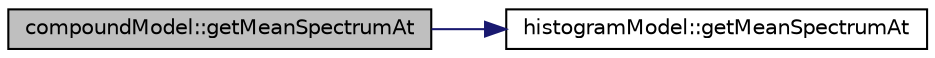 digraph "compoundModel::getMeanSpectrumAt"
{
  edge [fontname="Helvetica",fontsize="10",labelfontname="Helvetica",labelfontsize="10"];
  node [fontname="Helvetica",fontsize="10",shape=record];
  rankdir="LR";
  Node1 [label="compoundModel::getMeanSpectrumAt",height=0.2,width=0.4,color="black", fillcolor="grey75", style="filled", fontcolor="black"];
  Node1 -> Node2 [color="midnightblue",fontsize="10",style="solid",fontname="Helvetica"];
  Node2 [label="histogramModel::getMeanSpectrumAt",height=0.2,width=0.4,color="black", fillcolor="white", style="filled",URL="$classhistogram_model.html#a3e6e68560c5fd12e0cbc98ae136fedd0"];
}
